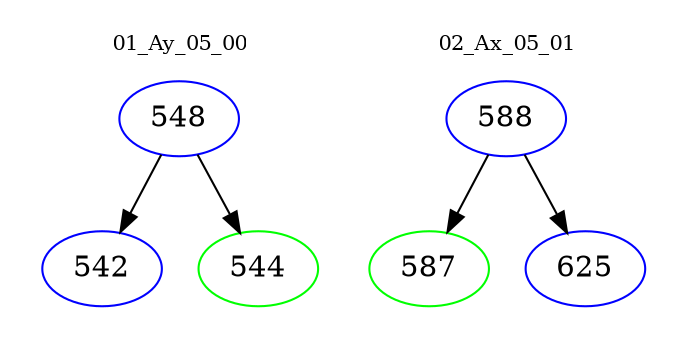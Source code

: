 digraph{
subgraph cluster_0 {
color = white
label = "01_Ay_05_00";
fontsize=10;
T0_548 [label="548", color="blue"]
T0_548 -> T0_542 [color="black"]
T0_542 [label="542", color="blue"]
T0_548 -> T0_544 [color="black"]
T0_544 [label="544", color="green"]
}
subgraph cluster_1 {
color = white
label = "02_Ax_05_01";
fontsize=10;
T1_588 [label="588", color="blue"]
T1_588 -> T1_587 [color="black"]
T1_587 [label="587", color="green"]
T1_588 -> T1_625 [color="black"]
T1_625 [label="625", color="blue"]
}
}

